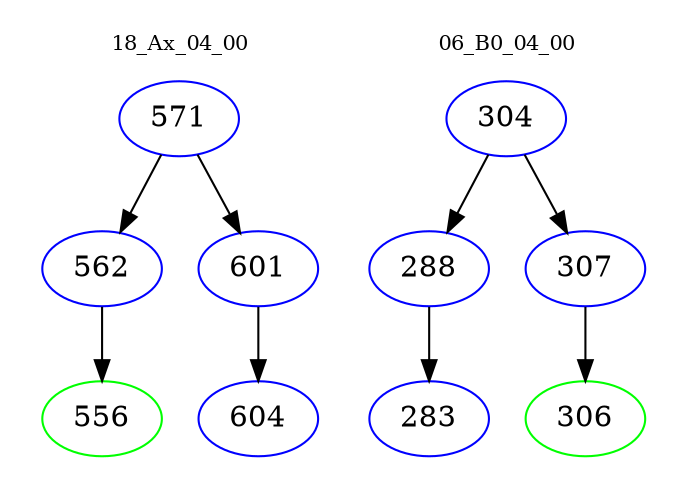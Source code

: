 digraph{
subgraph cluster_0 {
color = white
label = "18_Ax_04_00";
fontsize=10;
T0_571 [label="571", color="blue"]
T0_571 -> T0_562 [color="black"]
T0_562 [label="562", color="blue"]
T0_562 -> T0_556 [color="black"]
T0_556 [label="556", color="green"]
T0_571 -> T0_601 [color="black"]
T0_601 [label="601", color="blue"]
T0_601 -> T0_604 [color="black"]
T0_604 [label="604", color="blue"]
}
subgraph cluster_1 {
color = white
label = "06_B0_04_00";
fontsize=10;
T1_304 [label="304", color="blue"]
T1_304 -> T1_288 [color="black"]
T1_288 [label="288", color="blue"]
T1_288 -> T1_283 [color="black"]
T1_283 [label="283", color="blue"]
T1_304 -> T1_307 [color="black"]
T1_307 [label="307", color="blue"]
T1_307 -> T1_306 [color="black"]
T1_306 [label="306", color="green"]
}
}
